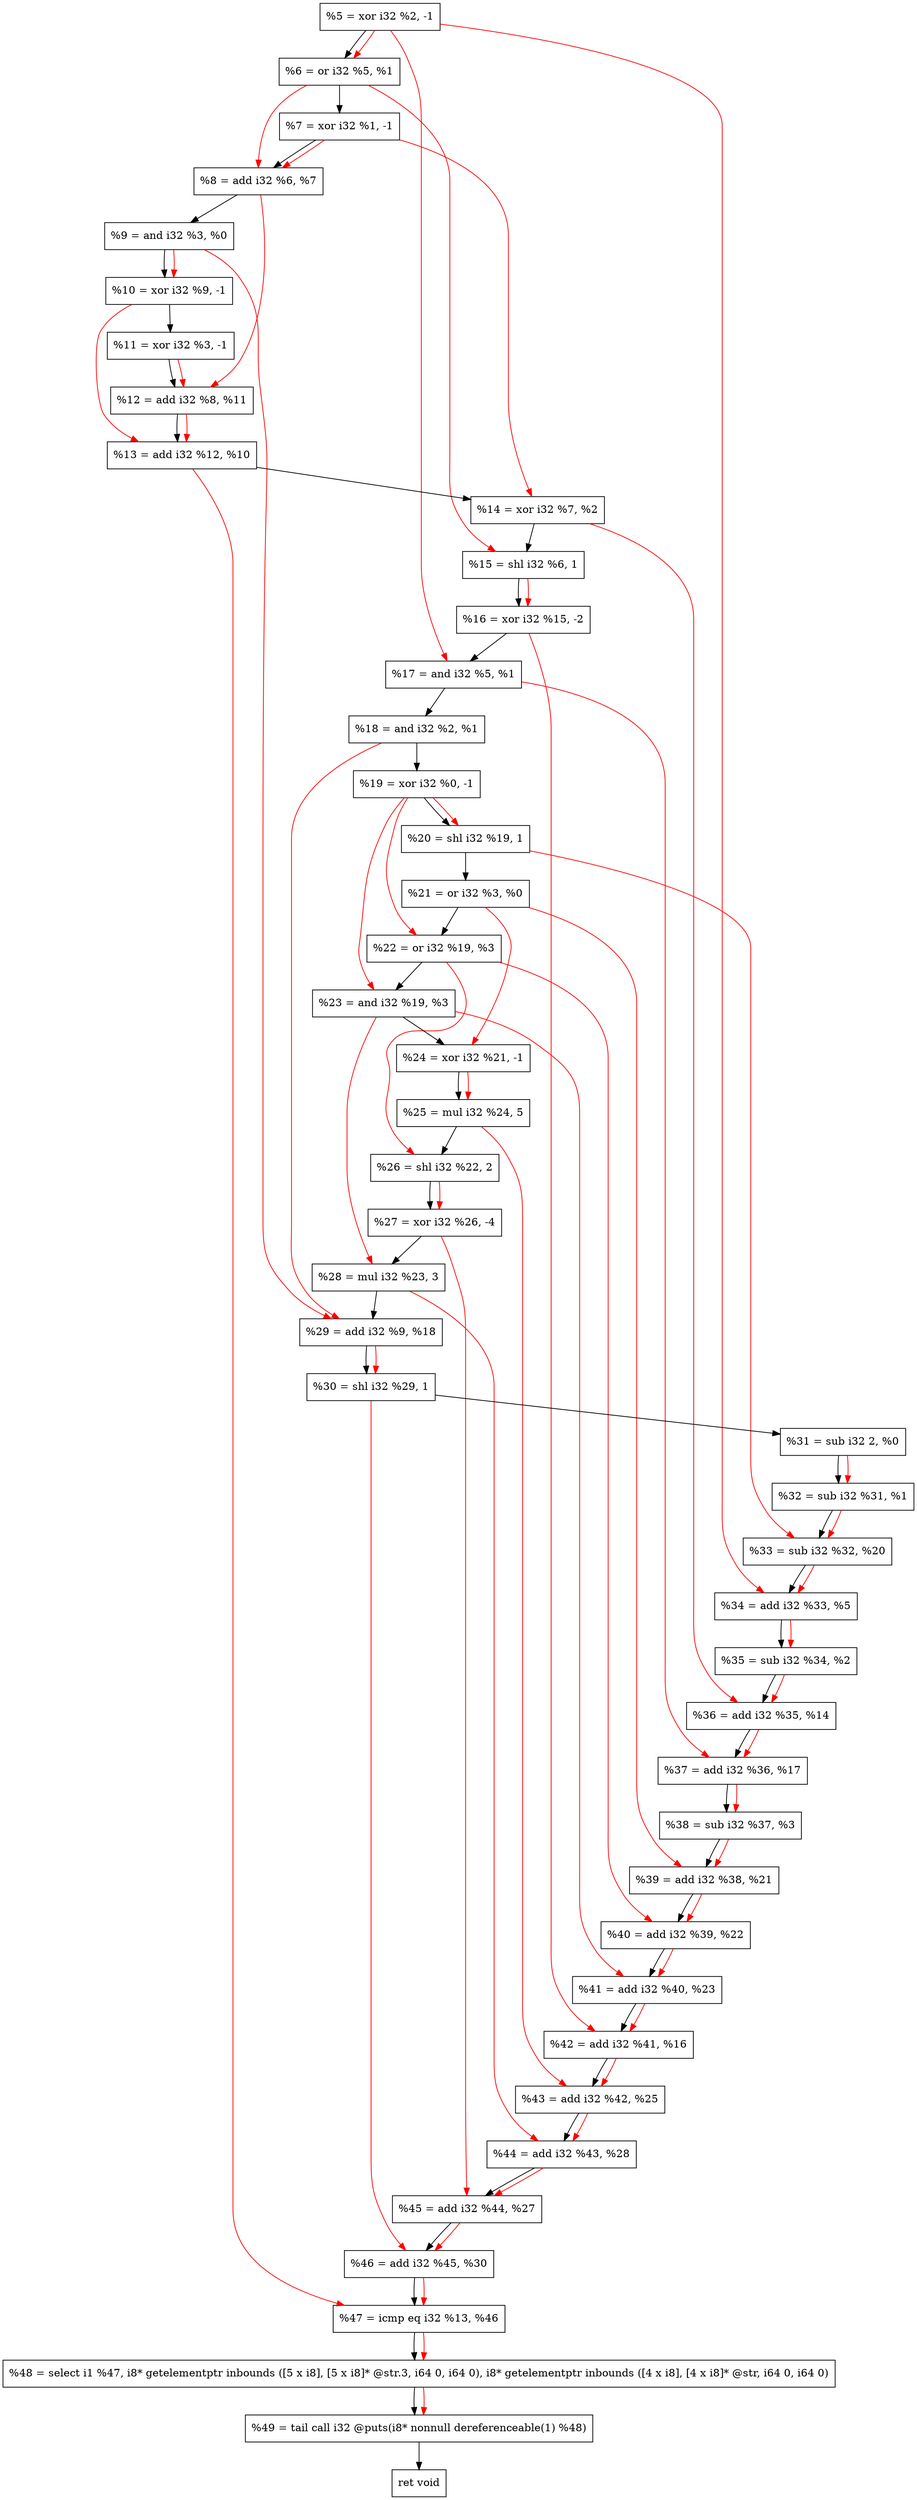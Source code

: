 digraph "DFG for'crackme' function" {
	Node0x140f1b0[shape=record, label="  %5 = xor i32 %2, -1"];
	Node0x140f220[shape=record, label="  %6 = or i32 %5, %1"];
	Node0x140f290[shape=record, label="  %7 = xor i32 %1, -1"];
	Node0x140f300[shape=record, label="  %8 = add i32 %6, %7"];
	Node0x140f370[shape=record, label="  %9 = and i32 %3, %0"];
	Node0x140f3e0[shape=record, label="  %10 = xor i32 %9, -1"];
	Node0x140f450[shape=record, label="  %11 = xor i32 %3, -1"];
	Node0x140f4c0[shape=record, label="  %12 = add i32 %8, %11"];
	Node0x140f530[shape=record, label="  %13 = add i32 %12, %10"];
	Node0x140f5a0[shape=record, label="  %14 = xor i32 %7, %2"];
	Node0x140f640[shape=record, label="  %15 = shl i32 %6, 1"];
	Node0x140f6e0[shape=record, label="  %16 = xor i32 %15, -2"];
	Node0x140f750[shape=record, label="  %17 = and i32 %5, %1"];
	Node0x140f7c0[shape=record, label="  %18 = and i32 %2, %1"];
	Node0x140f830[shape=record, label="  %19 = xor i32 %0, -1"];
	Node0x140f8a0[shape=record, label="  %20 = shl i32 %19, 1"];
	Node0x140f910[shape=record, label="  %21 = or i32 %3, %0"];
	Node0x140f980[shape=record, label="  %22 = or i32 %19, %3"];
	Node0x140f9f0[shape=record, label="  %23 = and i32 %19, %3"];
	Node0x140fa60[shape=record, label="  %24 = xor i32 %21, -1"];
	Node0x140fb00[shape=record, label="  %25 = mul i32 %24, 5"];
	Node0x140fba0[shape=record, label="  %26 = shl i32 %22, 2"];
	Node0x140fc40[shape=record, label="  %27 = xor i32 %26, -4"];
	Node0x140fce0[shape=record, label="  %28 = mul i32 %23, 3"];
	Node0x140fd50[shape=record, label="  %29 = add i32 %9, %18"];
	Node0x140fdc0[shape=record, label="  %30 = shl i32 %29, 1"];
	Node0x140fe30[shape=record, label="  %31 = sub i32 2, %0"];
	Node0x140fea0[shape=record, label="  %32 = sub i32 %31, %1"];
	Node0x1410120[shape=record, label="  %33 = sub i32 %32, %20"];
	Node0x1410190[shape=record, label="  %34 = add i32 %33, %5"];
	Node0x1410200[shape=record, label="  %35 = sub i32 %34, %2"];
	Node0x1410270[shape=record, label="  %36 = add i32 %35, %14"];
	Node0x14102e0[shape=record, label="  %37 = add i32 %36, %17"];
	Node0x1410350[shape=record, label="  %38 = sub i32 %37, %3"];
	Node0x14103c0[shape=record, label="  %39 = add i32 %38, %21"];
	Node0x1410430[shape=record, label="  %40 = add i32 %39, %22"];
	Node0x14104a0[shape=record, label="  %41 = add i32 %40, %23"];
	Node0x1410510[shape=record, label="  %42 = add i32 %41, %16"];
	Node0x1410580[shape=record, label="  %43 = add i32 %42, %25"];
	Node0x14105f0[shape=record, label="  %44 = add i32 %43, %28"];
	Node0x1410660[shape=record, label="  %45 = add i32 %44, %27"];
	Node0x14106d0[shape=record, label="  %46 = add i32 %45, %30"];
	Node0x1410740[shape=record, label="  %47 = icmp eq i32 %13, %46"];
	Node0x13af268[shape=record, label="  %48 = select i1 %47, i8* getelementptr inbounds ([5 x i8], [5 x i8]* @str.3, i64 0, i64 0), i8* getelementptr inbounds ([4 x i8], [4 x i8]* @str, i64 0, i64 0)"];
	Node0x1410be0[shape=record, label="  %49 = tail call i32 @puts(i8* nonnull dereferenceable(1) %48)"];
	Node0x1410c30[shape=record, label="  ret void"];
	Node0x140f1b0 -> Node0x140f220;
	Node0x140f220 -> Node0x140f290;
	Node0x140f290 -> Node0x140f300;
	Node0x140f300 -> Node0x140f370;
	Node0x140f370 -> Node0x140f3e0;
	Node0x140f3e0 -> Node0x140f450;
	Node0x140f450 -> Node0x140f4c0;
	Node0x140f4c0 -> Node0x140f530;
	Node0x140f530 -> Node0x140f5a0;
	Node0x140f5a0 -> Node0x140f640;
	Node0x140f640 -> Node0x140f6e0;
	Node0x140f6e0 -> Node0x140f750;
	Node0x140f750 -> Node0x140f7c0;
	Node0x140f7c0 -> Node0x140f830;
	Node0x140f830 -> Node0x140f8a0;
	Node0x140f8a0 -> Node0x140f910;
	Node0x140f910 -> Node0x140f980;
	Node0x140f980 -> Node0x140f9f0;
	Node0x140f9f0 -> Node0x140fa60;
	Node0x140fa60 -> Node0x140fb00;
	Node0x140fb00 -> Node0x140fba0;
	Node0x140fba0 -> Node0x140fc40;
	Node0x140fc40 -> Node0x140fce0;
	Node0x140fce0 -> Node0x140fd50;
	Node0x140fd50 -> Node0x140fdc0;
	Node0x140fdc0 -> Node0x140fe30;
	Node0x140fe30 -> Node0x140fea0;
	Node0x140fea0 -> Node0x1410120;
	Node0x1410120 -> Node0x1410190;
	Node0x1410190 -> Node0x1410200;
	Node0x1410200 -> Node0x1410270;
	Node0x1410270 -> Node0x14102e0;
	Node0x14102e0 -> Node0x1410350;
	Node0x1410350 -> Node0x14103c0;
	Node0x14103c0 -> Node0x1410430;
	Node0x1410430 -> Node0x14104a0;
	Node0x14104a0 -> Node0x1410510;
	Node0x1410510 -> Node0x1410580;
	Node0x1410580 -> Node0x14105f0;
	Node0x14105f0 -> Node0x1410660;
	Node0x1410660 -> Node0x14106d0;
	Node0x14106d0 -> Node0x1410740;
	Node0x1410740 -> Node0x13af268;
	Node0x13af268 -> Node0x1410be0;
	Node0x1410be0 -> Node0x1410c30;
edge [color=red]
	Node0x140f1b0 -> Node0x140f220;
	Node0x140f220 -> Node0x140f300;
	Node0x140f290 -> Node0x140f300;
	Node0x140f370 -> Node0x140f3e0;
	Node0x140f300 -> Node0x140f4c0;
	Node0x140f450 -> Node0x140f4c0;
	Node0x140f4c0 -> Node0x140f530;
	Node0x140f3e0 -> Node0x140f530;
	Node0x140f290 -> Node0x140f5a0;
	Node0x140f220 -> Node0x140f640;
	Node0x140f640 -> Node0x140f6e0;
	Node0x140f1b0 -> Node0x140f750;
	Node0x140f830 -> Node0x140f8a0;
	Node0x140f830 -> Node0x140f980;
	Node0x140f830 -> Node0x140f9f0;
	Node0x140f910 -> Node0x140fa60;
	Node0x140fa60 -> Node0x140fb00;
	Node0x140f980 -> Node0x140fba0;
	Node0x140fba0 -> Node0x140fc40;
	Node0x140f9f0 -> Node0x140fce0;
	Node0x140f370 -> Node0x140fd50;
	Node0x140f7c0 -> Node0x140fd50;
	Node0x140fd50 -> Node0x140fdc0;
	Node0x140fe30 -> Node0x140fea0;
	Node0x140fea0 -> Node0x1410120;
	Node0x140f8a0 -> Node0x1410120;
	Node0x1410120 -> Node0x1410190;
	Node0x140f1b0 -> Node0x1410190;
	Node0x1410190 -> Node0x1410200;
	Node0x1410200 -> Node0x1410270;
	Node0x140f5a0 -> Node0x1410270;
	Node0x1410270 -> Node0x14102e0;
	Node0x140f750 -> Node0x14102e0;
	Node0x14102e0 -> Node0x1410350;
	Node0x1410350 -> Node0x14103c0;
	Node0x140f910 -> Node0x14103c0;
	Node0x14103c0 -> Node0x1410430;
	Node0x140f980 -> Node0x1410430;
	Node0x1410430 -> Node0x14104a0;
	Node0x140f9f0 -> Node0x14104a0;
	Node0x14104a0 -> Node0x1410510;
	Node0x140f6e0 -> Node0x1410510;
	Node0x1410510 -> Node0x1410580;
	Node0x140fb00 -> Node0x1410580;
	Node0x1410580 -> Node0x14105f0;
	Node0x140fce0 -> Node0x14105f0;
	Node0x14105f0 -> Node0x1410660;
	Node0x140fc40 -> Node0x1410660;
	Node0x1410660 -> Node0x14106d0;
	Node0x140fdc0 -> Node0x14106d0;
	Node0x140f530 -> Node0x1410740;
	Node0x14106d0 -> Node0x1410740;
	Node0x1410740 -> Node0x13af268;
	Node0x13af268 -> Node0x1410be0;
}

